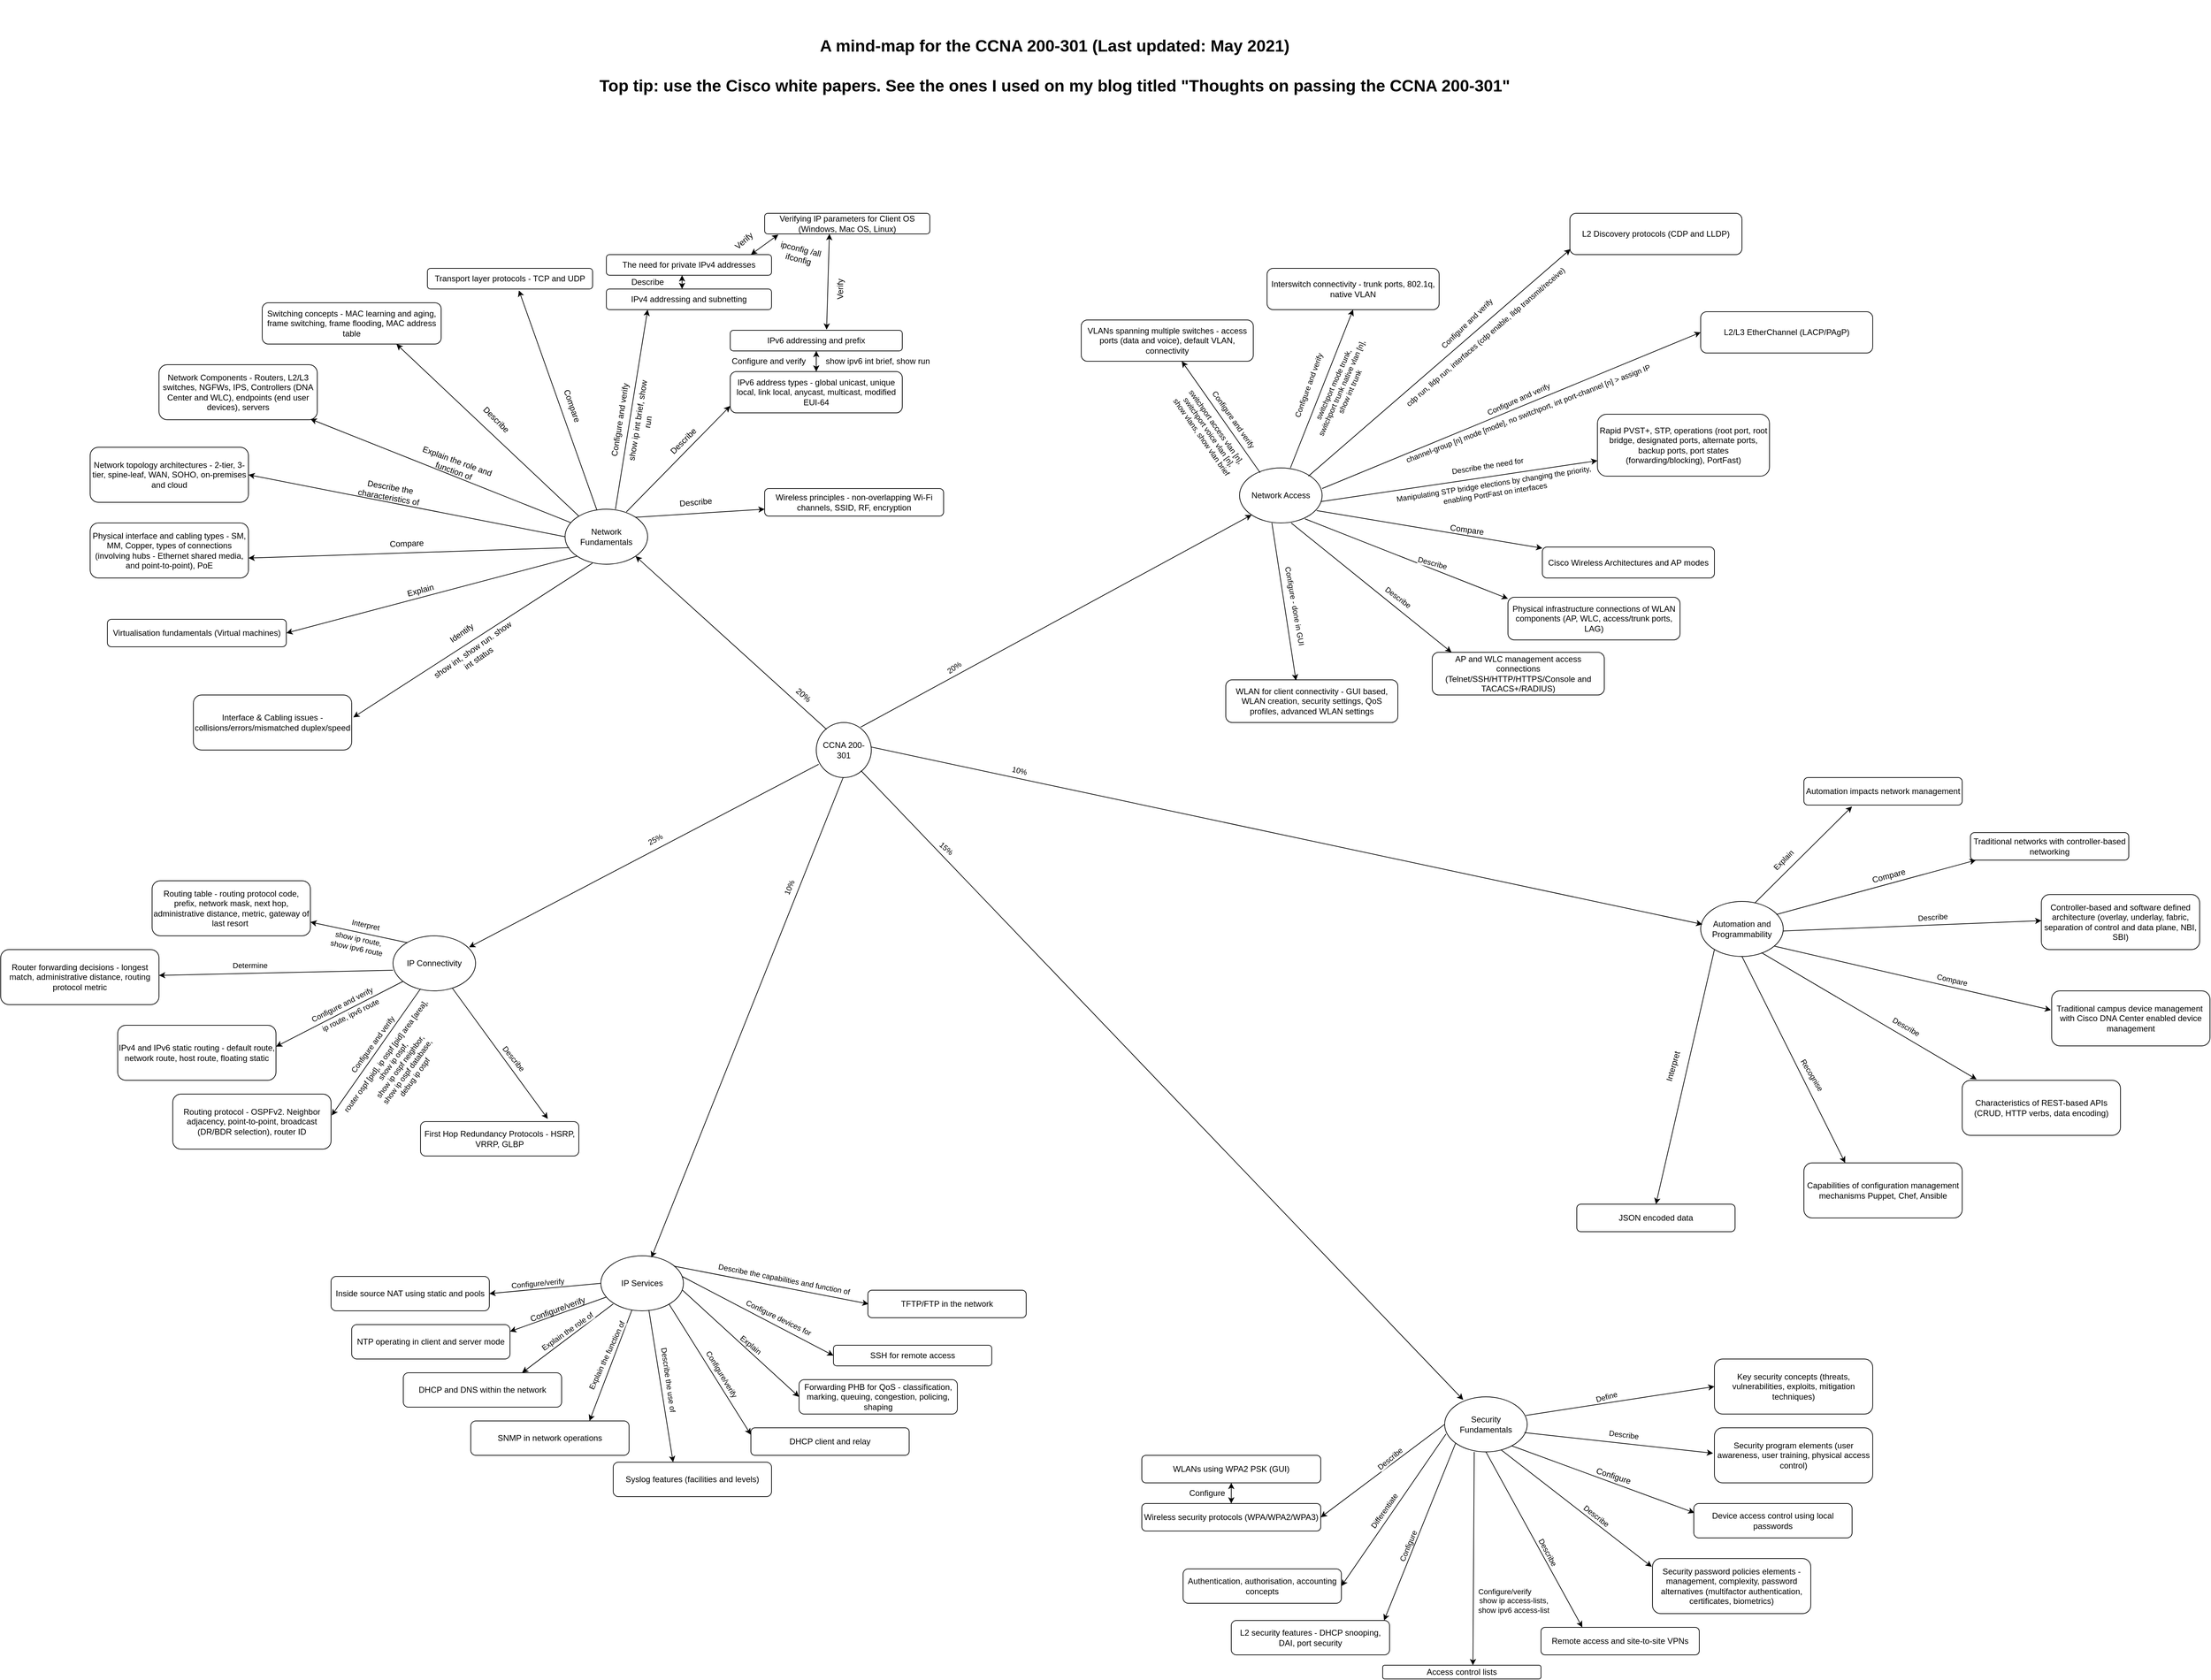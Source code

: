 <mxfile version="14.6.13" type="device"><diagram id="LlBeBJZ7UnmW4dFhAeG0" name="Page-1"><mxGraphModel dx="2522" dy="1573" grid="1" gridSize="10" guides="1" tooltips="1" connect="1" arrows="1" fold="1" page="1" pageScale="1" pageWidth="1100" pageHeight="850" math="0" shadow="0"><root><mxCell id="0"/><mxCell id="1" parent="0"/><mxCell id="BB7jQ2ySIpNZqBkjSPdN-1" value="CCNA 200-301" style="ellipse;whiteSpace=wrap;html=1;aspect=fixed;" vertex="1" parent="1"><mxGeometry x="345" y="320" width="80" height="80" as="geometry"/></mxCell><mxCell id="BB7jQ2ySIpNZqBkjSPdN-2" value="Network Fundamentals" style="ellipse;whiteSpace=wrap;html=1;" vertex="1" parent="1"><mxGeometry x="-20" y="10" width="120" height="80" as="geometry"/></mxCell><mxCell id="BB7jQ2ySIpNZqBkjSPdN-3" value="Network Access" style="ellipse;whiteSpace=wrap;html=1;" vertex="1" parent="1"><mxGeometry x="960" y="-50" width="120" height="80" as="geometry"/></mxCell><mxCell id="BB7jQ2ySIpNZqBkjSPdN-4" value="IP Connectivity" style="ellipse;whiteSpace=wrap;html=1;" vertex="1" parent="1"><mxGeometry x="-270" y="630" width="120" height="80" as="geometry"/></mxCell><mxCell id="BB7jQ2ySIpNZqBkjSPdN-5" value="IP Services" style="ellipse;whiteSpace=wrap;html=1;" vertex="1" parent="1"><mxGeometry x="32" y="1095" width="120" height="80" as="geometry"/></mxCell><mxCell id="BB7jQ2ySIpNZqBkjSPdN-6" value="Security Fundamentals" style="ellipse;whiteSpace=wrap;html=1;" vertex="1" parent="1"><mxGeometry x="1258" y="1300" width="120" height="80" as="geometry"/></mxCell><mxCell id="BB7jQ2ySIpNZqBkjSPdN-7" value="Automation and Programmability" style="ellipse;whiteSpace=wrap;html=1;" vertex="1" parent="1"><mxGeometry x="1630" y="580" width="120" height="80" as="geometry"/></mxCell><mxCell id="BB7jQ2ySIpNZqBkjSPdN-9" value="Network Components - Routers, L2/L3 switches, NGFWs, IPS, Controllers (DNA Center and WLC), endpoints (end user devices), servers" style="rounded=1;whiteSpace=wrap;html=1;" vertex="1" parent="1"><mxGeometry x="-610" y="-200" width="230" height="80" as="geometry"/></mxCell><mxCell id="BB7jQ2ySIpNZqBkjSPdN-10" value="Network topology architectures - 2-tier, 3-tier, spine-leaf, WAN, SOHO, on-premises and cloud" style="rounded=1;whiteSpace=wrap;html=1;" vertex="1" parent="1"><mxGeometry x="-710" y="-80" width="230" height="80" as="geometry"/></mxCell><mxCell id="BB7jQ2ySIpNZqBkjSPdN-11" value="" style="endArrow=classic;html=1;entryX=1;entryY=1;entryDx=0;entryDy=0;" edge="1" parent="1" target="BB7jQ2ySIpNZqBkjSPdN-2"><mxGeometry width="50" height="50" relative="1" as="geometry"><mxPoint x="360" y="330" as="sourcePoint"/><mxPoint x="268" y="216" as="targetPoint"/></mxGeometry></mxCell><mxCell id="BB7jQ2ySIpNZqBkjSPdN-12" value="" style="endArrow=classic;html=1;entryX=0.957;entryY=0.988;entryDx=0;entryDy=0;entryPerimeter=0;" edge="1" parent="1" source="BB7jQ2ySIpNZqBkjSPdN-2" target="BB7jQ2ySIpNZqBkjSPdN-9"><mxGeometry width="50" height="50" relative="1" as="geometry"><mxPoint x="32" y="10" as="sourcePoint"/><mxPoint x="-60" y="-104" as="targetPoint"/></mxGeometry></mxCell><mxCell id="BB7jQ2ySIpNZqBkjSPdN-13" value="" style="endArrow=classic;html=1;entryX=1;entryY=0.5;entryDx=0;entryDy=0;" edge="1" parent="1" target="BB7jQ2ySIpNZqBkjSPdN-10"><mxGeometry width="50" height="50" relative="1" as="geometry"><mxPoint x="-20" y="50" as="sourcePoint"/><mxPoint x="-106.63" y="-50" as="targetPoint"/><Array as="points"/></mxGeometry></mxCell><mxCell id="BB7jQ2ySIpNZqBkjSPdN-14" value="Physical interface and cabling types - SM, MM, Copper, types of connections (involving hubs - Ethernet shared media, and point-to-point), PoE" style="rounded=1;whiteSpace=wrap;html=1;" vertex="1" parent="1"><mxGeometry x="-710" y="30" width="230" height="80" as="geometry"/></mxCell><mxCell id="BB7jQ2ySIpNZqBkjSPdN-15" value="Interface &amp;amp; Cabling issues - collisions/errors/mismatched duplex/speed" style="rounded=1;whiteSpace=wrap;html=1;" vertex="1" parent="1"><mxGeometry x="-560" y="280" width="230" height="80" as="geometry"/></mxCell><mxCell id="BB7jQ2ySIpNZqBkjSPdN-16" value="Transport layer protocols - TCP and UDP" style="rounded=1;whiteSpace=wrap;html=1;" vertex="1" parent="1"><mxGeometry x="-220" y="-340" width="240" height="30" as="geometry"/></mxCell><mxCell id="BB7jQ2ySIpNZqBkjSPdN-17" value="IPv4 addressing and subnetting" style="rounded=1;whiteSpace=wrap;html=1;" vertex="1" parent="1"><mxGeometry x="40" y="-310" width="240" height="30" as="geometry"/></mxCell><mxCell id="BB7jQ2ySIpNZqBkjSPdN-18" value="The need for private IPv4 addresses" style="rounded=1;whiteSpace=wrap;html=1;" vertex="1" parent="1"><mxGeometry x="40" y="-360" width="240" height="30" as="geometry"/></mxCell><mxCell id="BB7jQ2ySIpNZqBkjSPdN-19" value="IPv6 addressing and prefix" style="rounded=1;whiteSpace=wrap;html=1;" vertex="1" parent="1"><mxGeometry x="220" y="-250" width="250" height="30" as="geometry"/></mxCell><mxCell id="BB7jQ2ySIpNZqBkjSPdN-20" value="IPv6 address types - global unicast, unique local, link local, anycast, multicast, modified EUI-64" style="rounded=1;whiteSpace=wrap;html=1;" vertex="1" parent="1"><mxGeometry x="220" y="-190" width="250" height="60" as="geometry"/></mxCell><mxCell id="BB7jQ2ySIpNZqBkjSPdN-23" value="Verifying IP parameters for Client OS (Windows, Mac OS, Linux)" style="rounded=1;whiteSpace=wrap;html=1;" vertex="1" parent="1"><mxGeometry x="270" y="-420" width="240" height="30" as="geometry"/></mxCell><mxCell id="BB7jQ2ySIpNZqBkjSPdN-24" value="Wireless principles - non-overlapping Wi-Fi channels, SSID, RF, encryption" style="rounded=1;whiteSpace=wrap;html=1;" vertex="1" parent="1"><mxGeometry x="270" y="-20" width="260" height="40" as="geometry"/></mxCell><mxCell id="BB7jQ2ySIpNZqBkjSPdN-25" value="Virtualisation fundamentals (Virtual machines)" style="rounded=1;whiteSpace=wrap;html=1;" vertex="1" parent="1"><mxGeometry x="-685" y="170" width="260" height="40" as="geometry"/></mxCell><mxCell id="BB7jQ2ySIpNZqBkjSPdN-26" value="Switching concepts - MAC learning and aging, frame switching, frame flooding, MAC address table" style="rounded=1;whiteSpace=wrap;html=1;" vertex="1" parent="1"><mxGeometry x="-460" y="-290" width="260" height="60" as="geometry"/></mxCell><mxCell id="BB7jQ2ySIpNZqBkjSPdN-28" value="" style="endArrow=classic;html=1;entryX=0.75;entryY=1;entryDx=0;entryDy=0;" edge="1" parent="1" target="BB7jQ2ySIpNZqBkjSPdN-26"><mxGeometry width="50" height="50" relative="1" as="geometry"><mxPoint y="20" as="sourcePoint"/><mxPoint x="50" y="-30" as="targetPoint"/></mxGeometry></mxCell><mxCell id="BB7jQ2ySIpNZqBkjSPdN-30" value="" style="endArrow=classic;html=1;entryX=0.554;entryY=1.067;entryDx=0;entryDy=0;entryPerimeter=0;" edge="1" parent="1" source="BB7jQ2ySIpNZqBkjSPdN-2" target="BB7jQ2ySIpNZqBkjSPdN-16"><mxGeometry width="50" height="50" relative="1" as="geometry"><mxPoint x="40" y="10" as="sourcePoint"/><mxPoint x="-225" y="-240" as="targetPoint"/></mxGeometry></mxCell><mxCell id="BB7jQ2ySIpNZqBkjSPdN-31" value="" style="endArrow=classic;html=1;entryX=0.25;entryY=1;entryDx=0;entryDy=0;" edge="1" parent="1" target="BB7jQ2ySIpNZqBkjSPdN-17"><mxGeometry width="50" height="50" relative="1" as="geometry"><mxPoint x="53.194" y="10.0" as="sourcePoint"/><mxPoint x="-60.0" y="-309.07" as="targetPoint"/></mxGeometry></mxCell><mxCell id="BB7jQ2ySIpNZqBkjSPdN-32" value="" style="endArrow=classic;html=1;exitX=1;exitY=0;exitDx=0;exitDy=0;entryX=0;entryY=0.75;entryDx=0;entryDy=0;" edge="1" parent="1" source="BB7jQ2ySIpNZqBkjSPdN-2" target="BB7jQ2ySIpNZqBkjSPdN-24"><mxGeometry width="50" height="50" relative="1" as="geometry"><mxPoint x="90" y="20" as="sourcePoint"/><mxPoint x="220" y="-40" as="targetPoint"/></mxGeometry></mxCell><mxCell id="BB7jQ2ySIpNZqBkjSPdN-33" value="" style="endArrow=classic;html=1;exitX=0.742;exitY=0.05;exitDx=0;exitDy=0;exitPerimeter=0;" edge="1" parent="1" source="BB7jQ2ySIpNZqBkjSPdN-2"><mxGeometry width="50" height="50" relative="1" as="geometry"><mxPoint x="60" y="12" as="sourcePoint"/><mxPoint x="220" y="-140" as="targetPoint"/></mxGeometry></mxCell><mxCell id="BB7jQ2ySIpNZqBkjSPdN-34" value="" style="endArrow=classic;startArrow=classic;html=1;exitX=0.5;exitY=0;exitDx=0;exitDy=0;entryX=0.5;entryY=1;entryDx=0;entryDy=0;" edge="1" parent="1" source="BB7jQ2ySIpNZqBkjSPdN-20" target="BB7jQ2ySIpNZqBkjSPdN-19"><mxGeometry width="50" height="50" relative="1" as="geometry"><mxPoint x="290" y="-160" as="sourcePoint"/><mxPoint x="340" y="-210" as="targetPoint"/></mxGeometry></mxCell><mxCell id="BB7jQ2ySIpNZqBkjSPdN-35" value="" style="endArrow=classic;startArrow=classic;html=1;entryX=0.5;entryY=1;entryDx=0;entryDy=0;" edge="1" parent="1"><mxGeometry width="50" height="50" relative="1" as="geometry"><mxPoint x="150" y="-310" as="sourcePoint"/><mxPoint x="150" y="-330" as="targetPoint"/></mxGeometry></mxCell><mxCell id="BB7jQ2ySIpNZqBkjSPdN-36" value="" style="endArrow=classic;startArrow=classic;html=1;entryX=0.083;entryY=1.033;entryDx=0;entryDy=0;entryPerimeter=0;" edge="1" parent="1" target="BB7jQ2ySIpNZqBkjSPdN-23"><mxGeometry width="50" height="50" relative="1" as="geometry"><mxPoint x="250" y="-360" as="sourcePoint"/><mxPoint x="300" y="-410" as="targetPoint"/></mxGeometry></mxCell><mxCell id="BB7jQ2ySIpNZqBkjSPdN-37" value="" style="endArrow=classic;startArrow=classic;html=1;entryX=0.392;entryY=1;entryDx=0;entryDy=0;entryPerimeter=0;" edge="1" parent="1" target="BB7jQ2ySIpNZqBkjSPdN-23"><mxGeometry width="50" height="50" relative="1" as="geometry"><mxPoint x="360" y="-250.99" as="sourcePoint"/><mxPoint x="399.92" y="-280" as="targetPoint"/></mxGeometry></mxCell><mxCell id="BB7jQ2ySIpNZqBkjSPdN-38" value="" style="endArrow=classic;html=1;exitX=0.051;exitY=0.698;exitDx=0;exitDy=0;exitPerimeter=0;" edge="1" parent="1" source="BB7jQ2ySIpNZqBkjSPdN-2"><mxGeometry width="50" height="50" relative="1" as="geometry"><mxPoint x="-20" y="67" as="sourcePoint"/><mxPoint x="-480" y="81" as="targetPoint"/><Array as="points"/></mxGeometry></mxCell><mxCell id="BB7jQ2ySIpNZqBkjSPdN-39" value="" style="endArrow=classic;html=1;entryX=1;entryY=0.5;entryDx=0;entryDy=0;exitX=0;exitY=1;exitDx=0;exitDy=0;" edge="1" parent="1" source="BB7jQ2ySIpNZqBkjSPdN-2" target="BB7jQ2ySIpNZqBkjSPdN-25"><mxGeometry width="50" height="50" relative="1" as="geometry"><mxPoint x="10.0" y="90" as="sourcePoint"/><mxPoint x="-450" as="targetPoint"/><Array as="points"/></mxGeometry></mxCell><mxCell id="BB7jQ2ySIpNZqBkjSPdN-40" value="" style="endArrow=classic;html=1;entryX=1.01;entryY=0.407;entryDx=0;entryDy=0;exitX=0.333;exitY=0.979;exitDx=0;exitDy=0;entryPerimeter=0;exitPerimeter=0;" edge="1" parent="1" source="BB7jQ2ySIpNZqBkjSPdN-2" target="BB7jQ2ySIpNZqBkjSPdN-15"><mxGeometry width="50" height="50" relative="1" as="geometry"><mxPoint x="7.574" y="88.284" as="sourcePoint"/><mxPoint x="-415" y="200" as="targetPoint"/><Array as="points"/></mxGeometry></mxCell><mxCell id="BB7jQ2ySIpNZqBkjSPdN-41" value="Explain the role and function of" style="text;html=1;strokeColor=none;fillColor=none;align=center;verticalAlign=middle;whiteSpace=wrap;rounded=0;rotation=20;" vertex="1" parent="1"><mxGeometry x="-249" y="-63" width="140" height="20" as="geometry"/></mxCell><mxCell id="BB7jQ2ySIpNZqBkjSPdN-42" value="Describe the characteristics of " style="text;html=1;strokeColor=none;fillColor=none;align=center;verticalAlign=middle;whiteSpace=wrap;rounded=0;rotation=10;" vertex="1" parent="1"><mxGeometry x="-345" y="-25" width="140" height="20" as="geometry"/></mxCell><mxCell id="BB7jQ2ySIpNZqBkjSPdN-43" value="Identify" style="text;html=1;strokeColor=none;fillColor=none;align=center;verticalAlign=middle;whiteSpace=wrap;rounded=0;rotation=-35;" vertex="1" parent="1"><mxGeometry x="-240" y="180" width="140" height="20" as="geometry"/></mxCell><mxCell id="BB7jQ2ySIpNZqBkjSPdN-45" value="Compare" style="text;html=1;strokeColor=none;fillColor=none;align=center;verticalAlign=middle;whiteSpace=wrap;rounded=0;rotation=-2;" vertex="1" parent="1"><mxGeometry x="-320" y="50" width="140" height="20" as="geometry"/></mxCell><mxCell id="BB7jQ2ySIpNZqBkjSPdN-47" value="show int, show run. show int status" style="text;html=1;strokeColor=none;fillColor=none;align=center;verticalAlign=middle;whiteSpace=wrap;rounded=0;rotation=-35;" vertex="1" parent="1"><mxGeometry x="-220" y="210" width="140" height="20" as="geometry"/></mxCell><mxCell id="BB7jQ2ySIpNZqBkjSPdN-48" value="Compare" style="text;html=1;strokeColor=none;fillColor=none;align=center;verticalAlign=middle;whiteSpace=wrap;rounded=0;rotation=71;" vertex="1" parent="1"><mxGeometry x="-80" y="-150" width="140" height="20" as="geometry"/></mxCell><mxCell id="BB7jQ2ySIpNZqBkjSPdN-49" value="Configure and verify" style="text;html=1;strokeColor=none;fillColor=none;align=center;verticalAlign=middle;whiteSpace=wrap;rounded=0;rotation=-81;" vertex="1" parent="1"><mxGeometry x="-10" y="-130" width="140" height="20" as="geometry"/></mxCell><mxCell id="BB7jQ2ySIpNZqBkjSPdN-50" value="show ip int brief, show run" style="text;html=1;strokeColor=none;fillColor=none;align=center;verticalAlign=middle;whiteSpace=wrap;rounded=0;rotation=-81;" vertex="1" parent="1"><mxGeometry x="23" y="-128" width="140" height="20" as="geometry"/></mxCell><mxCell id="BB7jQ2ySIpNZqBkjSPdN-52" value="Describe" style="text;html=1;strokeColor=none;fillColor=none;align=center;verticalAlign=middle;whiteSpace=wrap;rounded=0;" vertex="1" parent="1"><mxGeometry x="80" y="-330" width="40" height="20" as="geometry"/></mxCell><mxCell id="BB7jQ2ySIpNZqBkjSPdN-55" value="Configure and verify" style="text;html=1;strokeColor=none;fillColor=none;align=center;verticalAlign=middle;whiteSpace=wrap;rounded=0;rotation=0;" vertex="1" parent="1"><mxGeometry x="206" y="-215" width="140" height="20" as="geometry"/></mxCell><mxCell id="BB7jQ2ySIpNZqBkjSPdN-56" value="show ipv6 int brief, show run" style="text;html=1;strokeColor=none;fillColor=none;align=center;verticalAlign=middle;whiteSpace=wrap;rounded=0;rotation=0;" vertex="1" parent="1"><mxGeometry x="332" y="-215" width="205" height="20" as="geometry"/></mxCell><mxCell id="BB7jQ2ySIpNZqBkjSPdN-57" value="Verify" style="text;html=1;strokeColor=none;fillColor=none;align=center;verticalAlign=middle;whiteSpace=wrap;rounded=0;rotation=-90;" vertex="1" parent="1"><mxGeometry x="310" y="-320" width="140" height="20" as="geometry"/></mxCell><mxCell id="BB7jQ2ySIpNZqBkjSPdN-58" value="&lt;div&gt;ipconfig /all&lt;/div&gt;&lt;div&gt;ifconfig &lt;/div&gt;" style="text;html=1;strokeColor=none;fillColor=none;align=center;verticalAlign=middle;whiteSpace=wrap;rounded=0;rotation=14;" vertex="1" parent="1"><mxGeometry x="251" y="-371" width="140" height="20" as="geometry"/></mxCell><mxCell id="BB7jQ2ySIpNZqBkjSPdN-59" value="Verify" style="text;html=1;strokeColor=none;fillColor=none;align=center;verticalAlign=middle;whiteSpace=wrap;rounded=0;rotation=-41;" vertex="1" parent="1"><mxGeometry x="170" y="-390" width="140" height="20" as="geometry"/></mxCell><mxCell id="BB7jQ2ySIpNZqBkjSPdN-60" value="Describe" style="text;html=1;strokeColor=none;fillColor=none;align=center;verticalAlign=middle;whiteSpace=wrap;rounded=0;rotation=-45;" vertex="1" parent="1"><mxGeometry x="132" y="-99" width="40" height="20" as="geometry"/></mxCell><mxCell id="BB7jQ2ySIpNZqBkjSPdN-61" value="Describe" style="text;html=1;strokeColor=none;fillColor=none;align=center;verticalAlign=middle;whiteSpace=wrap;rounded=0;rotation=45;" vertex="1" parent="1"><mxGeometry x="-190" y="-130" width="140" height="20" as="geometry"/></mxCell><mxCell id="BB7jQ2ySIpNZqBkjSPdN-64" value="Explain" style="text;html=1;strokeColor=none;fillColor=none;align=center;verticalAlign=middle;whiteSpace=wrap;rounded=0;rotation=-15;" vertex="1" parent="1"><mxGeometry x="-300" y="118" width="140" height="20" as="geometry"/></mxCell><mxCell id="BB7jQ2ySIpNZqBkjSPdN-65" value="Describe" style="text;html=1;strokeColor=none;fillColor=none;align=center;verticalAlign=middle;whiteSpace=wrap;rounded=0;rotation=-5;" vertex="1" parent="1"><mxGeometry x="150" y="-10" width="40" height="20" as="geometry"/></mxCell><mxCell id="BB7jQ2ySIpNZqBkjSPdN-66" value="" style="endArrow=classic;html=1;entryX=0;entryY=1;entryDx=0;entryDy=0;" edge="1" parent="1" target="BB7jQ2ySIpNZqBkjSPdN-3"><mxGeometry width="50" height="50" relative="1" as="geometry"><mxPoint x="409.57" y="326.72" as="sourcePoint"/><mxPoint x="131.996" y="75.004" as="targetPoint"/></mxGeometry></mxCell><mxCell id="BB7jQ2ySIpNZqBkjSPdN-224" value="20%" style="edgeLabel;html=1;align=center;verticalAlign=middle;resizable=0;points=[];rotation=-34;" vertex="1" connectable="0" parent="BB7jQ2ySIpNZqBkjSPdN-66"><mxGeometry x="-0.581" y="-1" relative="1" as="geometry"><mxPoint x="16" y="-23" as="offset"/></mxGeometry></mxCell><mxCell id="BB7jQ2ySIpNZqBkjSPdN-67" value="" style="endArrow=classic;html=1;entryX=0.921;entryY=0.208;entryDx=0;entryDy=0;entryPerimeter=0;" edge="1" parent="1" target="BB7jQ2ySIpNZqBkjSPdN-4"><mxGeometry width="50" height="50" relative="1" as="geometry"><mxPoint x="348.57" y="380.72" as="sourcePoint"/><mxPoint x="70.996" y="129.004" as="targetPoint"/></mxGeometry></mxCell><mxCell id="BB7jQ2ySIpNZqBkjSPdN-225" value="25%" style="edgeLabel;html=1;align=center;verticalAlign=middle;resizable=0;points=[];rotation=-28;" vertex="1" connectable="0" parent="BB7jQ2ySIpNZqBkjSPdN-67"><mxGeometry x="-0.107" y="1" relative="1" as="geometry"><mxPoint x="-12" y="-10" as="offset"/></mxGeometry></mxCell><mxCell id="BB7jQ2ySIpNZqBkjSPdN-68" value="" style="endArrow=classic;html=1;entryX=0.612;entryY=0.032;entryDx=0;entryDy=0;entryPerimeter=0;" edge="1" parent="1" target="BB7jQ2ySIpNZqBkjSPdN-5"><mxGeometry width="50" height="50" relative="1" as="geometry"><mxPoint x="384.03" y="400.0" as="sourcePoint"/><mxPoint x="280" y="720" as="targetPoint"/></mxGeometry></mxCell><mxCell id="BB7jQ2ySIpNZqBkjSPdN-226" value="10%" style="edgeLabel;html=1;align=center;verticalAlign=middle;resizable=0;points=[];rotation=-68;" vertex="1" connectable="0" parent="BB7jQ2ySIpNZqBkjSPdN-68"><mxGeometry x="0.279" y="3" relative="1" as="geometry"><mxPoint x="97" y="-287" as="offset"/></mxGeometry></mxCell><mxCell id="BB7jQ2ySIpNZqBkjSPdN-69" value="" style="endArrow=classic;html=1;entryX=0.225;entryY=0.054;entryDx=0;entryDy=0;entryPerimeter=0;" edge="1" parent="1" target="BB7jQ2ySIpNZqBkjSPdN-6"><mxGeometry width="50" height="50" relative="1" as="geometry"><mxPoint x="410" y="390" as="sourcePoint"/><mxPoint x="670" y="770" as="targetPoint"/></mxGeometry></mxCell><mxCell id="BB7jQ2ySIpNZqBkjSPdN-227" value="15%" style="edgeLabel;html=1;align=center;verticalAlign=middle;resizable=0;points=[];rotation=41;" vertex="1" connectable="0" parent="BB7jQ2ySIpNZqBkjSPdN-69"><mxGeometry x="-0.698" y="4" relative="1" as="geometry"><mxPoint x="-11" y="-23" as="offset"/></mxGeometry></mxCell><mxCell id="BB7jQ2ySIpNZqBkjSPdN-70" value="" style="endArrow=classic;html=1;entryX=0.021;entryY=0.417;entryDx=0;entryDy=0;entryPerimeter=0;" edge="1" parent="1" target="BB7jQ2ySIpNZqBkjSPdN-7"><mxGeometry width="50" height="50" relative="1" as="geometry"><mxPoint x="425.0" y="355.68" as="sourcePoint"/><mxPoint x="1629" y="613" as="targetPoint"/></mxGeometry></mxCell><mxCell id="BB7jQ2ySIpNZqBkjSPdN-228" value="10%" style="edgeLabel;html=1;align=center;verticalAlign=middle;resizable=0;points=[];rotation=13;" vertex="1" connectable="0" parent="BB7jQ2ySIpNZqBkjSPdN-70"><mxGeometry x="-0.649" relative="1" as="geometry"><mxPoint x="3" y="-11" as="offset"/></mxGeometry></mxCell><mxCell id="BB7jQ2ySIpNZqBkjSPdN-71" value="VLANs spanning multiple switches - access ports (data and voice), default VLAN, connectivity " style="rounded=1;whiteSpace=wrap;html=1;" vertex="1" parent="1"><mxGeometry x="730" y="-265" width="250" height="60" as="geometry"/></mxCell><mxCell id="BB7jQ2ySIpNZqBkjSPdN-72" value="Interswitch connectivity - trunk ports, 802.1q, native VLAN" style="rounded=1;whiteSpace=wrap;html=1;" vertex="1" parent="1"><mxGeometry x="1000" y="-340" width="250" height="60" as="geometry"/></mxCell><mxCell id="BB7jQ2ySIpNZqBkjSPdN-75" value="L2 Discovery protocols (CDP and LLDP)" style="rounded=1;whiteSpace=wrap;html=1;" vertex="1" parent="1"><mxGeometry x="1440" y="-420" width="250" height="60" as="geometry"/></mxCell><mxCell id="BB7jQ2ySIpNZqBkjSPdN-76" value="L2/L3 EtherChannel (LACP/PAgP)" style="rounded=1;whiteSpace=wrap;html=1;" vertex="1" parent="1"><mxGeometry x="1630" y="-277" width="250" height="60" as="geometry"/></mxCell><mxCell id="BB7jQ2ySIpNZqBkjSPdN-77" value="&lt;div&gt;Rapid PVST+, STP, operations (root port, root bridge, designated ports, alternate ports, backup ports, port states (forwarding/blocking), PortFast)&lt;/div&gt;" style="rounded=1;whiteSpace=wrap;html=1;" vertex="1" parent="1"><mxGeometry x="1480" y="-128" width="250" height="90" as="geometry"/></mxCell><mxCell id="BB7jQ2ySIpNZqBkjSPdN-78" value="Cisco Wireless Architectures and AP modes" style="rounded=1;whiteSpace=wrap;html=1;" vertex="1" parent="1"><mxGeometry x="1400" y="65" width="250" height="45" as="geometry"/></mxCell><mxCell id="BB7jQ2ySIpNZqBkjSPdN-79" value="Physical infrastructure connections of WLAN components (AP, WLC, access/trunk ports, LAG)" style="rounded=1;whiteSpace=wrap;html=1;" vertex="1" parent="1"><mxGeometry x="1350" y="138" width="250" height="62" as="geometry"/></mxCell><mxCell id="BB7jQ2ySIpNZqBkjSPdN-80" value="AP and WLC management access connections (Telnet/SSH/HTTP/HTTPS/Console and TACACS+/RADIUS)" style="rounded=1;whiteSpace=wrap;html=1;" vertex="1" parent="1"><mxGeometry x="1240" y="218" width="250" height="62" as="geometry"/></mxCell><mxCell id="BB7jQ2ySIpNZqBkjSPdN-81" value="WLAN for client connectivity - GUI based, WLAN creation, security settings, QoS profiles, advanced WLAN settings" style="rounded=1;whiteSpace=wrap;html=1;" vertex="1" parent="1"><mxGeometry x="940" y="258" width="250" height="62" as="geometry"/></mxCell><mxCell id="BB7jQ2ySIpNZqBkjSPdN-87" value="" style="endArrow=classic;html=1;" edge="1" parent="1" target="BB7jQ2ySIpNZqBkjSPdN-71"><mxGeometry width="50" height="50" relative="1" as="geometry"><mxPoint x="990" y="-43" as="sourcePoint"/><mxPoint x="1040" y="-93" as="targetPoint"/></mxGeometry></mxCell><mxCell id="BB7jQ2ySIpNZqBkjSPdN-98" value="Configure and verify" style="edgeLabel;html=1;align=center;verticalAlign=middle;resizable=0;points=[];rotation=55;" vertex="1" connectable="0" parent="BB7jQ2ySIpNZqBkjSPdN-87"><mxGeometry x="-0.28" y="-1" relative="1" as="geometry"><mxPoint x="1" y="-19" as="offset"/></mxGeometry></mxCell><mxCell id="BB7jQ2ySIpNZqBkjSPdN-99" value="&lt;div&gt;switchport access vlan [n], &lt;br&gt;&lt;/div&gt;&lt;div&gt;switchport voice vlan [n], &lt;br&gt;&lt;/div&gt;&lt;div&gt;show vlans, show vlan brief&lt;/div&gt;" style="edgeLabel;html=1;align=center;verticalAlign=middle;resizable=0;points=[];rotation=55;" vertex="1" connectable="0" parent="BB7jQ2ySIpNZqBkjSPdN-87"><mxGeometry x="-0.355" y="4" relative="1" as="geometry"><mxPoint x="-35" y="-10" as="offset"/></mxGeometry></mxCell><mxCell id="BB7jQ2ySIpNZqBkjSPdN-88" value="" style="endArrow=classic;html=1;entryX=0.5;entryY=1;entryDx=0;entryDy=0;" edge="1" parent="1" target="BB7jQ2ySIpNZqBkjSPdN-72"><mxGeometry width="50" height="50" relative="1" as="geometry"><mxPoint x="1033.91" y="-50" as="sourcePoint"/><mxPoint x="920.004" y="-212" as="targetPoint"/></mxGeometry></mxCell><mxCell id="BB7jQ2ySIpNZqBkjSPdN-89" value="" style="endArrow=classic;html=1;entryX=0.004;entryY=0.867;entryDx=0;entryDy=0;entryPerimeter=0;" edge="1" parent="1" target="BB7jQ2ySIpNZqBkjSPdN-75"><mxGeometry width="50" height="50" relative="1" as="geometry"><mxPoint x="1060.0" y="-38" as="sourcePoint"/><mxPoint x="1151.09" y="-268" as="targetPoint"/></mxGeometry></mxCell><mxCell id="BB7jQ2ySIpNZqBkjSPdN-90" value="" style="endArrow=classic;html=1;entryX=0;entryY=0.5;entryDx=0;entryDy=0;" edge="1" parent="1" target="BB7jQ2ySIpNZqBkjSPdN-76"><mxGeometry width="50" height="50" relative="1" as="geometry"><mxPoint x="1080" y="-20" as="sourcePoint"/><mxPoint x="1321" y="-230.0" as="targetPoint"/></mxGeometry></mxCell><mxCell id="BB7jQ2ySIpNZqBkjSPdN-104" value="Configure and verify " style="edgeLabel;html=1;align=center;verticalAlign=middle;resizable=0;points=[];rotation=-24;" vertex="1" connectable="0" parent="BB7jQ2ySIpNZqBkjSPdN-90"><mxGeometry x="0.038" y="-4" relative="1" as="geometry"><mxPoint x="-2" y="-16" as="offset"/></mxGeometry></mxCell><mxCell id="BB7jQ2ySIpNZqBkjSPdN-91" value="" style="endArrow=classic;html=1;entryX=0;entryY=0.75;entryDx=0;entryDy=0;exitX=0.983;exitY=0.613;exitDx=0;exitDy=0;exitPerimeter=0;" edge="1" parent="1" source="BB7jQ2ySIpNZqBkjSPdN-3" target="BB7jQ2ySIpNZqBkjSPdN-77"><mxGeometry width="50" height="50" relative="1" as="geometry"><mxPoint x="1080" y="2" as="sourcePoint"/><mxPoint x="1360" y="-168" as="targetPoint"/></mxGeometry></mxCell><mxCell id="BB7jQ2ySIpNZqBkjSPdN-106" value="Describe the need for" style="edgeLabel;html=1;align=center;verticalAlign=middle;resizable=0;points=[];rotation=-9;" vertex="1" connectable="0" parent="BB7jQ2ySIpNZqBkjSPdN-91"><mxGeometry x="0.217" y="-2" relative="1" as="geometry"><mxPoint x="-3" y="-18" as="offset"/></mxGeometry></mxCell><mxCell id="BB7jQ2ySIpNZqBkjSPdN-92" value="" style="endArrow=classic;html=1;exitX=0.933;exitY=0.775;exitDx=0;exitDy=0;exitPerimeter=0;" edge="1" parent="1" source="BB7jQ2ySIpNZqBkjSPdN-3" target="BB7jQ2ySIpNZqBkjSPdN-78"><mxGeometry width="50" height="50" relative="1" as="geometry"><mxPoint x="1060" y="16.54" as="sourcePoint"/><mxPoint x="1462.04" y="-43" as="targetPoint"/></mxGeometry></mxCell><mxCell id="BB7jQ2ySIpNZqBkjSPdN-95" value="" style="endArrow=classic;html=1;exitX=0.792;exitY=0.925;exitDx=0;exitDy=0;exitPerimeter=0;" edge="1" parent="1" source="BB7jQ2ySIpNZqBkjSPdN-3"><mxGeometry width="50" height="50" relative="1" as="geometry"><mxPoint x="1050" y="20" as="sourcePoint"/><mxPoint x="1350" y="140" as="targetPoint"/></mxGeometry></mxCell><mxCell id="BB7jQ2ySIpNZqBkjSPdN-109" value="Describe" style="edgeLabel;html=1;align=center;verticalAlign=middle;resizable=0;points=[];rotation=15;" vertex="1" connectable="0" parent="BB7jQ2ySIpNZqBkjSPdN-95"><mxGeometry x="0.231" y="4" relative="1" as="geometry"><mxPoint x="2" y="-4" as="offset"/></mxGeometry></mxCell><mxCell id="BB7jQ2ySIpNZqBkjSPdN-96" value="" style="endArrow=classic;html=1;entryX=0.112;entryY=0;entryDx=0;entryDy=0;entryPerimeter=0;" edge="1" parent="1" target="BB7jQ2ySIpNZqBkjSPdN-80"><mxGeometry width="50" height="50" relative="1" as="geometry"><mxPoint x="1035" y="30" as="sourcePoint"/><mxPoint x="1314.96" y="146" as="targetPoint"/></mxGeometry></mxCell><mxCell id="BB7jQ2ySIpNZqBkjSPdN-110" value="Describe" style="edgeLabel;html=1;align=center;verticalAlign=middle;resizable=0;points=[];rotation=37;" vertex="1" connectable="0" parent="BB7jQ2ySIpNZqBkjSPdN-96"><mxGeometry x="0.176" y="-3" relative="1" as="geometry"><mxPoint x="20" y="-5" as="offset"/></mxGeometry></mxCell><mxCell id="BB7jQ2ySIpNZqBkjSPdN-97" value="" style="endArrow=classic;html=1;exitX=0.625;exitY=1.025;exitDx=0;exitDy=0;exitPerimeter=0;entryX=0.408;entryY=0.016;entryDx=0;entryDy=0;entryPerimeter=0;" edge="1" parent="1" target="BB7jQ2ySIpNZqBkjSPdN-81"><mxGeometry width="50" height="50" relative="1" as="geometry"><mxPoint x="1007" y="30" as="sourcePoint"/><mxPoint x="1040" y="250" as="targetPoint"/></mxGeometry></mxCell><mxCell id="BB7jQ2ySIpNZqBkjSPdN-100" value="Configure and verify" style="edgeLabel;html=1;align=center;verticalAlign=middle;resizable=0;points=[];rotation=-70;" vertex="1" connectable="0" parent="1"><mxGeometry x="1060.0" y="-169.995" as="geometry"/></mxCell><mxCell id="BB7jQ2ySIpNZqBkjSPdN-101" value="&lt;div&gt;switchport mode trunk,&lt;/div&gt;&lt;div&gt; switchport trunk native vlan [n], &lt;br&gt;&lt;/div&gt;&lt;div&gt;show int trunk&lt;/div&gt;" style="edgeLabel;html=1;align=center;verticalAlign=middle;resizable=0;points=[];rotation=-66;" vertex="1" connectable="0" parent="1"><mxGeometry x="1088.0" y="-216.995" as="geometry"><mxPoint x="-38.456" y="39.014" as="offset"/></mxGeometry></mxCell><mxCell id="BB7jQ2ySIpNZqBkjSPdN-102" value="Configure and verify" style="edgeLabel;html=1;align=center;verticalAlign=middle;resizable=0;points=[];rotation=-44;" vertex="1" connectable="0" parent="1"><mxGeometry x="1290.0" y="-259.995" as="geometry"/></mxCell><mxCell id="BB7jQ2ySIpNZqBkjSPdN-103" value="cdp run, lldp run, interfaces (cdp enable, lldp transmit/receive)" style="edgeLabel;html=1;align=center;verticalAlign=middle;resizable=0;points=[];rotation=-41;" vertex="1" connectable="0" parent="1"><mxGeometry x="1320.0" y="-294.995" as="geometry"><mxPoint x="-38.456" y="39.014" as="offset"/></mxGeometry></mxCell><mxCell id="BB7jQ2ySIpNZqBkjSPdN-105" value="channel-group [n] mode [mode], no switchport, int port-channel [n] &amp;gt; assign IP" style="edgeLabel;html=1;align=center;verticalAlign=middle;resizable=0;points=[];rotation=-21;" vertex="1" connectable="0" parent="1"><mxGeometry x="1379.005" y="-128.999" as="geometry"/></mxCell><mxCell id="BB7jQ2ySIpNZqBkjSPdN-107" value="&lt;div&gt;Manipulating STP bridge elections by changing the priority, &lt;br&gt;&lt;/div&gt;&lt;div&gt;enabling PortFast on interfaces&lt;/div&gt;" style="edgeLabel;html=1;align=center;verticalAlign=middle;resizable=0;points=[];rotation=-9;" vertex="1" connectable="0" parent="1"><mxGeometry x="1329.998" y="-19.996" as="geometry"/></mxCell><mxCell id="BB7jQ2ySIpNZqBkjSPdN-108" value="Compare" style="text;html=1;align=center;verticalAlign=middle;resizable=0;points=[];autosize=1;strokeColor=none;rotation=8;" vertex="1" parent="1"><mxGeometry x="1255" y="30" width="70" height="20" as="geometry"/></mxCell><mxCell id="BB7jQ2ySIpNZqBkjSPdN-111" value="Configure - done in GUI" style="edgeLabel;html=1;align=center;verticalAlign=middle;resizable=0;points=[];rotation=80;" vertex="1" connectable="0" parent="1"><mxGeometry x="1039.999" y="150.004" as="geometry"/></mxCell><mxCell id="BB7jQ2ySIpNZqBkjSPdN-113" value="Routing table - routing protocol code, prefix, network mask, next hop, administrative distance, metric, gateway of last resort&amp;nbsp; " style="rounded=1;whiteSpace=wrap;html=1;" vertex="1" parent="1"><mxGeometry x="-620" y="550" width="230" height="80" as="geometry"/></mxCell><mxCell id="BB7jQ2ySIpNZqBkjSPdN-114" value="Router forwarding decisions - longest match, administrative distance, routing protocol metric" style="rounded=1;whiteSpace=wrap;html=1;" vertex="1" parent="1"><mxGeometry x="-840" y="650" width="230" height="80" as="geometry"/></mxCell><mxCell id="BB7jQ2ySIpNZqBkjSPdN-115" value="IPv4 and IPv6 static routing - default route, network route, host route, floating static " style="rounded=1;whiteSpace=wrap;html=1;" vertex="1" parent="1"><mxGeometry x="-670" y="760" width="230" height="80" as="geometry"/></mxCell><mxCell id="BB7jQ2ySIpNZqBkjSPdN-116" value="Routing protocol - OSPFv2. Neighbor adjacency, point-to-point, broadcast (DR/BDR selection), router ID " style="rounded=1;whiteSpace=wrap;html=1;" vertex="1" parent="1"><mxGeometry x="-590" y="860" width="230" height="80" as="geometry"/></mxCell><mxCell id="BB7jQ2ySIpNZqBkjSPdN-117" value="First Hop Redundancy Protocols - HSRP, VRRP, GLBP" style="rounded=1;whiteSpace=wrap;html=1;" vertex="1" parent="1"><mxGeometry x="-230" y="900" width="230" height="50" as="geometry"/></mxCell><mxCell id="BB7jQ2ySIpNZqBkjSPdN-118" value="" style="endArrow=classic;html=1;" edge="1" parent="1"><mxGeometry width="50" height="50" relative="1" as="geometry"><mxPoint x="-249" y="640" as="sourcePoint"/><mxPoint x="-390" y="610" as="targetPoint"/></mxGeometry></mxCell><mxCell id="BB7jQ2ySIpNZqBkjSPdN-123" value="Interpret" style="edgeLabel;html=1;align=center;verticalAlign=middle;resizable=0;points=[];rotation=12;" vertex="1" connectable="0" parent="BB7jQ2ySIpNZqBkjSPdN-118"><mxGeometry x="-0.333" relative="1" as="geometry"><mxPoint x="-14" y="-16" as="offset"/></mxGeometry></mxCell><mxCell id="BB7jQ2ySIpNZqBkjSPdN-119" value="" style="endArrow=classic;html=1;" edge="1" parent="1" target="BB7jQ2ySIpNZqBkjSPdN-114"><mxGeometry width="50" height="50" relative="1" as="geometry"><mxPoint x="-270" y="680" as="sourcePoint"/><mxPoint x="-220" y="630" as="targetPoint"/></mxGeometry></mxCell><mxCell id="BB7jQ2ySIpNZqBkjSPdN-125" value="Determine" style="edgeLabel;html=1;align=center;verticalAlign=middle;resizable=0;points=[];" vertex="1" connectable="0" parent="BB7jQ2ySIpNZqBkjSPdN-119"><mxGeometry x="0.255" y="-2" relative="1" as="geometry"><mxPoint x="5" y="-10" as="offset"/></mxGeometry></mxCell><mxCell id="BB7jQ2ySIpNZqBkjSPdN-120" value="" style="endArrow=classic;html=1;" edge="1" parent="1"><mxGeometry width="50" height="50" relative="1" as="geometry"><mxPoint x="-255" y="696" as="sourcePoint"/><mxPoint x="-440" y="791" as="targetPoint"/></mxGeometry></mxCell><mxCell id="BB7jQ2ySIpNZqBkjSPdN-127" value="Configure and verify" style="edgeLabel;html=1;align=center;verticalAlign=middle;resizable=0;points=[];rotation=-27;" vertex="1" connectable="0" parent="BB7jQ2ySIpNZqBkjSPdN-120"><mxGeometry x="-0.393" y="4" relative="1" as="geometry"><mxPoint x="-35" y="2" as="offset"/></mxGeometry></mxCell><mxCell id="BB7jQ2ySIpNZqBkjSPdN-121" value="" style="endArrow=classic;html=1;entryX=1.004;entryY=0.388;entryDx=0;entryDy=0;entryPerimeter=0;" edge="1" parent="1" target="BB7jQ2ySIpNZqBkjSPdN-116"><mxGeometry width="50" height="50" relative="1" as="geometry"><mxPoint x="-230" y="707" as="sourcePoint"/><mxPoint x="-320" y="837" as="targetPoint"/></mxGeometry></mxCell><mxCell id="BB7jQ2ySIpNZqBkjSPdN-129" value="Configure and verify " style="edgeLabel;html=1;align=center;verticalAlign=middle;resizable=0;points=[];rotation=-54;" vertex="1" connectable="0" parent="BB7jQ2ySIpNZqBkjSPdN-121"><mxGeometry x="-0.109" y="-2" relative="1" as="geometry"><mxPoint x="-11" as="offset"/></mxGeometry></mxCell><mxCell id="BB7jQ2ySIpNZqBkjSPdN-122" value="" style="endArrow=classic;html=1;entryX=0.804;entryY=-0.08;entryDx=0;entryDy=0;entryPerimeter=0;" edge="1" parent="1" source="BB7jQ2ySIpNZqBkjSPdN-4" target="BB7jQ2ySIpNZqBkjSPdN-117"><mxGeometry width="50" height="50" relative="1" as="geometry"><mxPoint x="-200" y="830" as="sourcePoint"/><mxPoint x="-150" y="780" as="targetPoint"/></mxGeometry></mxCell><mxCell id="BB7jQ2ySIpNZqBkjSPdN-131" value="Describe" style="edgeLabel;html=1;align=center;verticalAlign=middle;resizable=0;points=[];rotation=51;" vertex="1" connectable="0" parent="BB7jQ2ySIpNZqBkjSPdN-122"><mxGeometry x="0.21" y="-3" relative="1" as="geometry"><mxPoint x="7" y="-15" as="offset"/></mxGeometry></mxCell><mxCell id="BB7jQ2ySIpNZqBkjSPdN-124" value="&lt;div&gt;show ip route,&lt;/div&gt;&lt;div&gt; show ipv6 route&lt;/div&gt;" style="edgeLabel;html=1;align=center;verticalAlign=middle;resizable=0;points=[];rotation=12;" vertex="1" connectable="0" parent="1"><mxGeometry x="-285.949" y="630.011" as="geometry"><mxPoint x="-32.926" y="18.244" as="offset"/></mxGeometry></mxCell><mxCell id="BB7jQ2ySIpNZqBkjSPdN-128" value="ip route, ipv6 route " style="edgeLabel;html=1;align=center;verticalAlign=middle;resizable=0;points=[];rotation=-27;" vertex="1" connectable="0" parent="1"><mxGeometry x="-332.002" y="744.999" as="geometry"/></mxCell><mxCell id="BB7jQ2ySIpNZqBkjSPdN-130" value="&lt;div&gt;router ospf [pid], ip ospf [pid] area [area],&lt;/div&gt;&lt;div&gt; show ip ospf, &lt;br&gt;&lt;/div&gt;&lt;div&gt;show ip ospf neighbor,&lt;/div&gt;&lt;div&gt; show ip ospf database,&lt;/div&gt;&lt;div&gt;debug ip ospf &lt;br&gt;&lt;/div&gt;" style="edgeLabel;html=1;align=center;verticalAlign=middle;resizable=0;points=[];rotation=-54;" vertex="1" connectable="0" parent="1"><mxGeometry x="-259.999" y="820.002" as="geometry"/></mxCell><mxCell id="BB7jQ2ySIpNZqBkjSPdN-133" value="Inside source NAT using static and pools" style="rounded=1;whiteSpace=wrap;html=1;" vertex="1" parent="1"><mxGeometry x="-360" y="1125" width="230" height="50" as="geometry"/></mxCell><mxCell id="BB7jQ2ySIpNZqBkjSPdN-134" value="NTP operating in client and server mode " style="rounded=1;whiteSpace=wrap;html=1;" vertex="1" parent="1"><mxGeometry x="-330" y="1195" width="230" height="50" as="geometry"/></mxCell><mxCell id="BB7jQ2ySIpNZqBkjSPdN-135" value="DHCP and DNS within the network" style="rounded=1;whiteSpace=wrap;html=1;" vertex="1" parent="1"><mxGeometry x="-255" y="1265" width="230" height="50" as="geometry"/></mxCell><mxCell id="BB7jQ2ySIpNZqBkjSPdN-136" value="SNMP in network operations " style="rounded=1;whiteSpace=wrap;html=1;" vertex="1" parent="1"><mxGeometry x="-157" y="1335" width="230" height="50" as="geometry"/></mxCell><mxCell id="BB7jQ2ySIpNZqBkjSPdN-137" value="Syslog features (facilities and levels)" style="rounded=1;whiteSpace=wrap;html=1;" vertex="1" parent="1"><mxGeometry x="50" y="1395" width="230" height="50" as="geometry"/></mxCell><mxCell id="BB7jQ2ySIpNZqBkjSPdN-138" value="DHCP client and relay " style="rounded=1;whiteSpace=wrap;html=1;" vertex="1" parent="1"><mxGeometry x="250" y="1345" width="230" height="40" as="geometry"/></mxCell><mxCell id="BB7jQ2ySIpNZqBkjSPdN-139" value="Forwarding PHB for QoS - classification, marking, queuing, congestion, policing, shaping" style="rounded=1;whiteSpace=wrap;html=1;" vertex="1" parent="1"><mxGeometry x="320" y="1275" width="230" height="50" as="geometry"/></mxCell><mxCell id="BB7jQ2ySIpNZqBkjSPdN-140" value="SSH for remote access " style="rounded=1;whiteSpace=wrap;html=1;" vertex="1" parent="1"><mxGeometry x="370" y="1225" width="230" height="30" as="geometry"/></mxCell><mxCell id="BB7jQ2ySIpNZqBkjSPdN-141" value="TFTP/FTP in the network" style="rounded=1;whiteSpace=wrap;html=1;" vertex="1" parent="1"><mxGeometry x="420" y="1145" width="230" height="40" as="geometry"/></mxCell><mxCell id="BB7jQ2ySIpNZqBkjSPdN-142" value="" style="endArrow=classic;html=1;entryX=1;entryY=0.5;entryDx=0;entryDy=0;exitX=0;exitY=0.5;exitDx=0;exitDy=0;" edge="1" parent="1" source="BB7jQ2ySIpNZqBkjSPdN-5" target="BB7jQ2ySIpNZqBkjSPdN-133"><mxGeometry width="50" height="50" relative="1" as="geometry"><mxPoint x="32" y="1145" as="sourcePoint"/><mxPoint x="82" y="1095" as="targetPoint"/></mxGeometry></mxCell><mxCell id="BB7jQ2ySIpNZqBkjSPdN-151" value="Configure/verify" style="edgeLabel;html=1;align=center;verticalAlign=middle;resizable=0;points=[];rotation=-5;" vertex="1" connectable="0" parent="BB7jQ2ySIpNZqBkjSPdN-142"><mxGeometry x="0.144" y="-4" relative="1" as="geometry"><mxPoint x="1" y="-5" as="offset"/></mxGeometry></mxCell><mxCell id="BB7jQ2ySIpNZqBkjSPdN-143" value="" style="endArrow=classic;html=1;" edge="1" parent="1"><mxGeometry width="50" height="50" relative="1" as="geometry"><mxPoint x="40" y="1155" as="sourcePoint"/><mxPoint x="-100" y="1205" as="targetPoint"/></mxGeometry></mxCell><mxCell id="BB7jQ2ySIpNZqBkjSPdN-144" value="" style="endArrow=classic;html=1;entryX=0.75;entryY=0;entryDx=0;entryDy=0;" edge="1" parent="1" target="BB7jQ2ySIpNZqBkjSPdN-135"><mxGeometry width="50" height="50" relative="1" as="geometry"><mxPoint x="50" y="1165" as="sourcePoint"/><mxPoint x="-90" y="1215" as="targetPoint"/></mxGeometry></mxCell><mxCell id="BB7jQ2ySIpNZqBkjSPdN-154" value="Explain the role of" style="edgeLabel;html=1;align=center;verticalAlign=middle;resizable=0;points=[];rotation=-35;" vertex="1" connectable="0" parent="BB7jQ2ySIpNZqBkjSPdN-144"><mxGeometry x="-0.328" y="4" relative="1" as="geometry"><mxPoint x="-25" y="3" as="offset"/></mxGeometry></mxCell><mxCell id="BB7jQ2ySIpNZqBkjSPdN-145" value="" style="endArrow=classic;html=1;entryX=0.75;entryY=0;entryDx=0;entryDy=0;" edge="1" parent="1" source="BB7jQ2ySIpNZqBkjSPdN-5" target="BB7jQ2ySIpNZqBkjSPdN-136"><mxGeometry width="50" height="50" relative="1" as="geometry"><mxPoint x="82.5" y="1175" as="sourcePoint"/><mxPoint x="-50" y="1275" as="targetPoint"/></mxGeometry></mxCell><mxCell id="BB7jQ2ySIpNZqBkjSPdN-155" value="Explain the function of" style="edgeLabel;html=1;align=center;verticalAlign=middle;resizable=0;points=[];rotation=-65;" vertex="1" connectable="0" parent="BB7jQ2ySIpNZqBkjSPdN-145"><mxGeometry x="-0.308" y="1" relative="1" as="geometry"><mxPoint x="-17" y="10" as="offset"/></mxGeometry></mxCell><mxCell id="BB7jQ2ySIpNZqBkjSPdN-146" value="" style="endArrow=classic;html=1;" edge="1" parent="1"><mxGeometry width="50" height="50" relative="1" as="geometry"><mxPoint x="101.765" y="1173.775" as="sourcePoint"/><mxPoint x="137" y="1395" as="targetPoint"/></mxGeometry></mxCell><mxCell id="BB7jQ2ySIpNZqBkjSPdN-156" value="Describe the use of" style="edgeLabel;html=1;align=center;verticalAlign=middle;resizable=0;points=[];rotation=82;" vertex="1" connectable="0" parent="BB7jQ2ySIpNZqBkjSPdN-146"><mxGeometry x="-0.173" y="2" relative="1" as="geometry"><mxPoint x="12" y="10" as="offset"/></mxGeometry></mxCell><mxCell id="BB7jQ2ySIpNZqBkjSPdN-147" value="" style="endArrow=classic;html=1;" edge="1" parent="1"><mxGeometry width="50" height="50" relative="1" as="geometry"><mxPoint x="130.765" y="1164.775" as="sourcePoint"/><mxPoint x="250" y="1355" as="targetPoint"/></mxGeometry></mxCell><mxCell id="BB7jQ2ySIpNZqBkjSPdN-157" value="Configure/verify" style="edgeLabel;html=1;align=center;verticalAlign=middle;resizable=0;points=[];rotation=59;" vertex="1" connectable="0" parent="BB7jQ2ySIpNZqBkjSPdN-147"><mxGeometry x="0.277" y="-3" relative="1" as="geometry"><mxPoint x="3" y="-21" as="offset"/></mxGeometry></mxCell><mxCell id="BB7jQ2ySIpNZqBkjSPdN-148" value="" style="endArrow=classic;html=1;entryX=0;entryY=0.5;entryDx=0;entryDy=0;" edge="1" parent="1" target="BB7jQ2ySIpNZqBkjSPdN-139"><mxGeometry width="50" height="50" relative="1" as="geometry"><mxPoint x="150.385" y="1144.775" as="sourcePoint"/><mxPoint x="269.62" y="1335" as="targetPoint"/></mxGeometry></mxCell><mxCell id="BB7jQ2ySIpNZqBkjSPdN-158" value="Explain" style="edgeLabel;html=1;align=center;verticalAlign=middle;resizable=0;points=[];rotation=40;" vertex="1" connectable="0" parent="BB7jQ2ySIpNZqBkjSPdN-148"><mxGeometry x="0.163" y="1" relative="1" as="geometry"><mxPoint y="-11" as="offset"/></mxGeometry></mxCell><mxCell id="BB7jQ2ySIpNZqBkjSPdN-149" value="" style="endArrow=classic;html=1;entryX=0;entryY=0.5;entryDx=0;entryDy=0;" edge="1" parent="1" target="BB7jQ2ySIpNZqBkjSPdN-140"><mxGeometry width="50" height="50" relative="1" as="geometry"><mxPoint x="150" y="1125" as="sourcePoint"/><mxPoint x="321.61" y="1280.22" as="targetPoint"/></mxGeometry></mxCell><mxCell id="BB7jQ2ySIpNZqBkjSPdN-159" value="Configure devices for " style="edgeLabel;html=1;align=center;verticalAlign=middle;resizable=0;points=[];rotation=26;" vertex="1" connectable="0" parent="BB7jQ2ySIpNZqBkjSPdN-149"><mxGeometry x="0.351" y="1" relative="1" as="geometry"><mxPoint x="-9" y="-17" as="offset"/></mxGeometry></mxCell><mxCell id="BB7jQ2ySIpNZqBkjSPdN-150" value="" style="endArrow=classic;html=1;entryX=0;entryY=0.5;entryDx=0;entryDy=0;" edge="1" parent="1"><mxGeometry width="50" height="50" relative="1" as="geometry"><mxPoint x="138" y="1110" as="sourcePoint"/><mxPoint x="421" y="1165" as="targetPoint"/></mxGeometry></mxCell><mxCell id="BB7jQ2ySIpNZqBkjSPdN-162" value="Describe the capabilities and function of" style="edgeLabel;html=1;align=center;verticalAlign=middle;resizable=0;points=[];rotation=11;" vertex="1" connectable="0" parent="BB7jQ2ySIpNZqBkjSPdN-150"><mxGeometry x="0.114" y="-3" relative="1" as="geometry"><mxPoint x="3" y="-15" as="offset"/></mxGeometry></mxCell><mxCell id="BB7jQ2ySIpNZqBkjSPdN-153" value="Configure/verify" style="text;html=1;align=center;verticalAlign=middle;resizable=0;points=[];autosize=1;strokeColor=none;rotation=-20;" vertex="1" parent="1"><mxGeometry x="-81" y="1163" width="100" height="20" as="geometry"/></mxCell><mxCell id="BB7jQ2ySIpNZqBkjSPdN-163" value="Key security concepts (threats, vulnerabilities, exploits, mitigation techniques)" style="rounded=1;whiteSpace=wrap;html=1;" vertex="1" parent="1"><mxGeometry x="1650" y="1245" width="230" height="80" as="geometry"/></mxCell><mxCell id="BB7jQ2ySIpNZqBkjSPdN-164" value="Security program elements (user awareness, user training, physical access control)" style="rounded=1;whiteSpace=wrap;html=1;" vertex="1" parent="1"><mxGeometry x="1650" y="1345" width="230" height="80" as="geometry"/></mxCell><mxCell id="BB7jQ2ySIpNZqBkjSPdN-165" value="Device access control using local passwords" style="rounded=1;whiteSpace=wrap;html=1;" vertex="1" parent="1"><mxGeometry x="1620" y="1455" width="230" height="50" as="geometry"/></mxCell><mxCell id="BB7jQ2ySIpNZqBkjSPdN-166" value="Security password policies elements - management, complexity, password alternatives (multifactor authentication, certificates, biometrics)" style="rounded=1;whiteSpace=wrap;html=1;" vertex="1" parent="1"><mxGeometry x="1560" y="1535" width="230" height="80" as="geometry"/></mxCell><mxCell id="BB7jQ2ySIpNZqBkjSPdN-167" value="Remote access and site-to-site VPNs" style="rounded=1;whiteSpace=wrap;html=1;" vertex="1" parent="1"><mxGeometry x="1398" y="1635" width="230" height="40" as="geometry"/></mxCell><mxCell id="BB7jQ2ySIpNZqBkjSPdN-168" value="Access control lists" style="rounded=1;whiteSpace=wrap;html=1;" vertex="1" parent="1"><mxGeometry x="1168" y="1690" width="230" height="20" as="geometry"/></mxCell><mxCell id="BB7jQ2ySIpNZqBkjSPdN-169" value="L2 security features - DHCP snooping, DAI, port security" style="rounded=1;whiteSpace=wrap;html=1;" vertex="1" parent="1"><mxGeometry x="948" y="1625" width="230" height="50" as="geometry"/></mxCell><mxCell id="BB7jQ2ySIpNZqBkjSPdN-170" value="Authentication, authorisation, accounting concepts " style="rounded=1;whiteSpace=wrap;html=1;" vertex="1" parent="1"><mxGeometry x="878" y="1550" width="230" height="50" as="geometry"/></mxCell><mxCell id="BB7jQ2ySIpNZqBkjSPdN-171" value="Wireless security protocols (WPA/WPA2/WPA3)" style="rounded=1;whiteSpace=wrap;html=1;" vertex="1" parent="1"><mxGeometry x="818" y="1455" width="260" height="40" as="geometry"/></mxCell><mxCell id="BB7jQ2ySIpNZqBkjSPdN-172" value="WLANs using WPA2 PSK (GUI)" style="rounded=1;whiteSpace=wrap;html=1;" vertex="1" parent="1"><mxGeometry x="818" y="1385" width="260" height="40" as="geometry"/></mxCell><mxCell id="BB7jQ2ySIpNZqBkjSPdN-173" value="" style="endArrow=classic;html=1;entryX=0;entryY=0.5;entryDx=0;entryDy=0;" edge="1" parent="1" target="BB7jQ2ySIpNZqBkjSPdN-163"><mxGeometry width="50" height="50" relative="1" as="geometry"><mxPoint x="1376" y="1327" as="sourcePoint"/><mxPoint x="1426" y="1277" as="targetPoint"/></mxGeometry></mxCell><mxCell id="BB7jQ2ySIpNZqBkjSPdN-183" value="Define" style="edgeLabel;html=1;align=center;verticalAlign=middle;resizable=0;points=[];rotation=-15;" vertex="1" connectable="0" parent="BB7jQ2ySIpNZqBkjSPdN-173"><mxGeometry x="-0.147" y="-1" relative="1" as="geometry"><mxPoint y="-10" as="offset"/></mxGeometry></mxCell><mxCell id="BB7jQ2ySIpNZqBkjSPdN-174" value="" style="endArrow=classic;html=1;" edge="1" parent="1"><mxGeometry width="50" height="50" relative="1" as="geometry"><mxPoint x="1374" y="1352" as="sourcePoint"/><mxPoint x="1648" y="1382" as="targetPoint"/></mxGeometry></mxCell><mxCell id="BB7jQ2ySIpNZqBkjSPdN-185" value="Describe" style="edgeLabel;html=1;align=center;verticalAlign=middle;resizable=0;points=[];rotation=7;" vertex="1" connectable="0" parent="BB7jQ2ySIpNZqBkjSPdN-174"><mxGeometry x="0.052" y="-1" relative="1" as="geometry"><mxPoint y="-14" as="offset"/></mxGeometry></mxCell><mxCell id="BB7jQ2ySIpNZqBkjSPdN-175" value="" style="endArrow=classic;html=1;entryX=0;entryY=0.25;entryDx=0;entryDy=0;" edge="1" parent="1"><mxGeometry width="50" height="50" relative="1" as="geometry"><mxPoint x="1355" y="1371" as="sourcePoint"/><mxPoint x="1621" y="1468.5" as="targetPoint"/></mxGeometry></mxCell><mxCell id="BB7jQ2ySIpNZqBkjSPdN-176" value="" style="endArrow=classic;html=1;entryX=-0.004;entryY=0.15;entryDx=0;entryDy=0;entryPerimeter=0;" edge="1" parent="1" target="BB7jQ2ySIpNZqBkjSPdN-166"><mxGeometry width="50" height="50" relative="1" as="geometry"><mxPoint x="1340" y="1377" as="sourcePoint"/><mxPoint x="1562" y="1557" as="targetPoint"/></mxGeometry></mxCell><mxCell id="BB7jQ2ySIpNZqBkjSPdN-187" value="Describe" style="edgeLabel;html=1;align=center;verticalAlign=middle;resizable=0;points=[];rotation=38;" vertex="1" connectable="0" parent="BB7jQ2ySIpNZqBkjSPdN-176"><mxGeometry x="0.197" relative="1" as="geometry"><mxPoint x="7" y="-6" as="offset"/></mxGeometry></mxCell><mxCell id="BB7jQ2ySIpNZqBkjSPdN-177" value="" style="endArrow=classic;html=1;entryX=0.261;entryY=0;entryDx=0;entryDy=0;entryPerimeter=0;" edge="1" parent="1" target="BB7jQ2ySIpNZqBkjSPdN-167"><mxGeometry width="50" height="50" relative="1" as="geometry"><mxPoint x="1318" y="1380" as="sourcePoint"/><mxPoint x="1537.08" y="1550" as="targetPoint"/></mxGeometry></mxCell><mxCell id="BB7jQ2ySIpNZqBkjSPdN-188" value="Describe" style="edgeLabel;html=1;align=center;verticalAlign=middle;resizable=0;points=[];rotation=62;" vertex="1" connectable="0" parent="BB7jQ2ySIpNZqBkjSPdN-177"><mxGeometry x="0.071" y="-1" relative="1" as="geometry"><mxPoint x="16" y="8" as="offset"/></mxGeometry></mxCell><mxCell id="BB7jQ2ySIpNZqBkjSPdN-178" value="" style="endArrow=classic;html=1;entryX=0.57;entryY=0;entryDx=0;entryDy=0;entryPerimeter=0;" edge="1" parent="1" target="BB7jQ2ySIpNZqBkjSPdN-168"><mxGeometry width="50" height="50" relative="1" as="geometry"><mxPoint x="1301" y="1380" as="sourcePoint"/><mxPoint x="1294.1" y="1680" as="targetPoint"/></mxGeometry></mxCell><mxCell id="BB7jQ2ySIpNZqBkjSPdN-189" value="Configure/verify" style="edgeLabel;html=1;align=center;verticalAlign=middle;resizable=0;points=[];" vertex="1" connectable="0" parent="BB7jQ2ySIpNZqBkjSPdN-178"><mxGeometry x="0.179" relative="1" as="geometry"><mxPoint x="45" y="20" as="offset"/></mxGeometry></mxCell><mxCell id="BB7jQ2ySIpNZqBkjSPdN-179" value="" style="endArrow=classic;html=1;entryX=0.965;entryY=0;entryDx=0;entryDy=0;entryPerimeter=0;" edge="1" parent="1" target="BB7jQ2ySIpNZqBkjSPdN-169"><mxGeometry width="50" height="50" relative="1" as="geometry"><mxPoint x="1273.9" y="1367.5" as="sourcePoint"/><mxPoint x="1178" y="1625" as="targetPoint"/></mxGeometry></mxCell><mxCell id="BB7jQ2ySIpNZqBkjSPdN-192" value="Configure " style="edgeLabel;html=1;align=center;verticalAlign=middle;resizable=0;points=[];rotation=-67;" vertex="1" connectable="0" parent="BB7jQ2ySIpNZqBkjSPdN-179"><mxGeometry x="0.191" y="3" relative="1" as="geometry"><mxPoint x="-10" y="-5" as="offset"/></mxGeometry></mxCell><mxCell id="BB7jQ2ySIpNZqBkjSPdN-180" value="" style="endArrow=classic;html=1;entryX=1;entryY=0.5;entryDx=0;entryDy=0;" edge="1" parent="1" target="BB7jQ2ySIpNZqBkjSPdN-170"><mxGeometry width="50" height="50" relative="1" as="geometry"><mxPoint x="1260" y="1354" as="sourcePoint"/><mxPoint x="1110" y="1561" as="targetPoint"/></mxGeometry></mxCell><mxCell id="BB7jQ2ySIpNZqBkjSPdN-193" value="Differentiate" style="edgeLabel;html=1;align=center;verticalAlign=middle;resizable=0;points=[];rotation=-55;" vertex="1" connectable="0" parent="BB7jQ2ySIpNZqBkjSPdN-180"><mxGeometry x="0.245" y="4" relative="1" as="geometry"><mxPoint x="1" y="-28" as="offset"/></mxGeometry></mxCell><mxCell id="BB7jQ2ySIpNZqBkjSPdN-181" value="" style="endArrow=classic;html=1;entryX=1;entryY=0.5;entryDx=0;entryDy=0;exitX=0;exitY=0.5;exitDx=0;exitDy=0;" edge="1" parent="1" source="BB7jQ2ySIpNZqBkjSPdN-6" target="BB7jQ2ySIpNZqBkjSPdN-171"><mxGeometry width="50" height="50" relative="1" as="geometry"><mxPoint x="1258" y="1323.75" as="sourcePoint"/><mxPoint x="1108" y="1535" as="targetPoint"/></mxGeometry></mxCell><mxCell id="BB7jQ2ySIpNZqBkjSPdN-194" value="Describe" style="edgeLabel;html=1;align=center;verticalAlign=middle;resizable=0;points=[];rotation=-40;" vertex="1" connectable="0" parent="BB7jQ2ySIpNZqBkjSPdN-181"><mxGeometry x="-0.18" relative="1" as="geometry"><mxPoint x="-6" y="-6" as="offset"/></mxGeometry></mxCell><mxCell id="BB7jQ2ySIpNZqBkjSPdN-182" value="" style="endArrow=classic;startArrow=classic;html=1;entryX=0.5;entryY=1;entryDx=0;entryDy=0;" edge="1" parent="1" target="BB7jQ2ySIpNZqBkjSPdN-172"><mxGeometry width="50" height="50" relative="1" as="geometry"><mxPoint x="948" y="1455" as="sourcePoint"/><mxPoint x="958" y="1435" as="targetPoint"/></mxGeometry></mxCell><mxCell id="BB7jQ2ySIpNZqBkjSPdN-186" value="Configure" style="text;html=1;align=center;verticalAlign=middle;resizable=0;points=[];autosize=1;strokeColor=none;rotation=18;" vertex="1" parent="1"><mxGeometry x="1468" y="1405" width="70" height="20" as="geometry"/></mxCell><mxCell id="BB7jQ2ySIpNZqBkjSPdN-191" value="&lt;div&gt;show ip access-lists,&lt;/div&gt;&lt;div&gt; show ipv6 access-list&lt;/div&gt;" style="edgeLabel;html=1;align=center;verticalAlign=middle;resizable=0;points=[];" vertex="1" connectable="0" parent="1"><mxGeometry x="1357.999" y="1602.998" as="geometry"/></mxCell><mxCell id="BB7jQ2ySIpNZqBkjSPdN-195" value="Configure" style="text;html=1;strokeColor=none;fillColor=none;align=center;verticalAlign=middle;whiteSpace=wrap;rounded=0;" vertex="1" parent="1"><mxGeometry x="893" y="1430" width="40" height="20" as="geometry"/></mxCell><mxCell id="BB7jQ2ySIpNZqBkjSPdN-197" value="Traditional networks with controller-based networking" style="rounded=1;whiteSpace=wrap;html=1;" vertex="1" parent="1"><mxGeometry x="2022" y="480" width="230" height="40" as="geometry"/></mxCell><mxCell id="BB7jQ2ySIpNZqBkjSPdN-198" value="Automation impacts network management" style="rounded=1;whiteSpace=wrap;html=1;" vertex="1" parent="1"><mxGeometry x="1780" y="400" width="230" height="40" as="geometry"/></mxCell><mxCell id="BB7jQ2ySIpNZqBkjSPdN-199" value="Controller-based and software defined architecture (overlay, underlay, fabric, separation of control and data plane, NBI, SBI)" style="rounded=1;whiteSpace=wrap;html=1;" vertex="1" parent="1"><mxGeometry x="2125" y="570" width="230" height="80" as="geometry"/></mxCell><mxCell id="BB7jQ2ySIpNZqBkjSPdN-200" value="Traditional campus device management&amp;nbsp; with Cisco DNA Center enabled device management " style="rounded=1;whiteSpace=wrap;html=1;" vertex="1" parent="1"><mxGeometry x="2140" y="710" width="230" height="80" as="geometry"/></mxCell><mxCell id="BB7jQ2ySIpNZqBkjSPdN-201" value="Characteristics of REST-based APIs (CRUD, HTTP verbs, data encoding)" style="rounded=1;whiteSpace=wrap;html=1;" vertex="1" parent="1"><mxGeometry x="2010" y="840" width="230" height="80" as="geometry"/></mxCell><mxCell id="BB7jQ2ySIpNZqBkjSPdN-202" value="Capabilities of configuration management mechanisms Puppet, Chef, Ansible " style="rounded=1;whiteSpace=wrap;html=1;" vertex="1" parent="1"><mxGeometry x="1780" y="960" width="230" height="80" as="geometry"/></mxCell><mxCell id="BB7jQ2ySIpNZqBkjSPdN-203" value="JSON encoded data" style="rounded=1;whiteSpace=wrap;html=1;" vertex="1" parent="1"><mxGeometry x="1450" y="1020" width="230" height="40" as="geometry"/></mxCell><mxCell id="BB7jQ2ySIpNZqBkjSPdN-204" value="" style="endArrow=classic;html=1;entryX=0.304;entryY=1.05;entryDx=0;entryDy=0;entryPerimeter=0;" edge="1" parent="1" target="BB7jQ2ySIpNZqBkjSPdN-198"><mxGeometry width="50" height="50" relative="1" as="geometry"><mxPoint x="1709" y="582" as="sourcePoint"/><mxPoint x="1848.92" y="442" as="targetPoint"/></mxGeometry></mxCell><mxCell id="BB7jQ2ySIpNZqBkjSPdN-211" value="Explain" style="edgeLabel;html=1;align=center;verticalAlign=middle;resizable=0;points=[];rotation=-45;" vertex="1" connectable="0" parent="BB7jQ2ySIpNZqBkjSPdN-204"><mxGeometry x="0.445" relative="1" as="geometry"><mxPoint x="-61" y="39" as="offset"/></mxGeometry></mxCell><mxCell id="BB7jQ2ySIpNZqBkjSPdN-205" value="" style="endArrow=classic;html=1;" edge="1" parent="1"><mxGeometry width="50" height="50" relative="1" as="geometry"><mxPoint x="1740" y="599" as="sourcePoint"/><mxPoint x="2030" y="520" as="targetPoint"/></mxGeometry></mxCell><mxCell id="BB7jQ2ySIpNZqBkjSPdN-206" value="" style="endArrow=classic;html=1;entryX=0;entryY=0.5;entryDx=0;entryDy=0;" edge="1" parent="1"><mxGeometry width="50" height="50" relative="1" as="geometry"><mxPoint x="1750" y="623" as="sourcePoint"/><mxPoint x="2125" y="608" as="targetPoint"/></mxGeometry></mxCell><mxCell id="BB7jQ2ySIpNZqBkjSPdN-213" value="Describe" style="edgeLabel;html=1;align=center;verticalAlign=middle;resizable=0;points=[];rotation=-4;" vertex="1" connectable="0" parent="BB7jQ2ySIpNZqBkjSPdN-206"><mxGeometry x="0.205" y="-2" relative="1" as="geometry"><mxPoint x="-9" y="-13" as="offset"/></mxGeometry></mxCell><mxCell id="BB7jQ2ySIpNZqBkjSPdN-207" value="" style="endArrow=classic;html=1;entryX=-0.004;entryY=0.348;entryDx=0;entryDy=0;entryPerimeter=0;" edge="1" parent="1" target="BB7jQ2ySIpNZqBkjSPdN-200"><mxGeometry width="50" height="50" relative="1" as="geometry"><mxPoint x="1737" y="645" as="sourcePoint"/><mxPoint x="2112" y="630" as="targetPoint"/></mxGeometry></mxCell><mxCell id="BB7jQ2ySIpNZqBkjSPdN-214" value="Compare" style="edgeLabel;html=1;align=center;verticalAlign=middle;resizable=0;points=[];rotation=13;" vertex="1" connectable="0" parent="BB7jQ2ySIpNZqBkjSPdN-207"><mxGeometry x="0.313" y="-4" relative="1" as="geometry"><mxPoint x="-5" y="-16" as="offset"/></mxGeometry></mxCell><mxCell id="BB7jQ2ySIpNZqBkjSPdN-208" value="" style="endArrow=classic;html=1;entryX=0.091;entryY=-0.017;entryDx=0;entryDy=0;entryPerimeter=0;exitX=0.736;exitY=0.931;exitDx=0;exitDy=0;exitPerimeter=0;" edge="1" parent="1" source="BB7jQ2ySIpNZqBkjSPdN-7" target="BB7jQ2ySIpNZqBkjSPdN-201"><mxGeometry width="50" height="50" relative="1" as="geometry"><mxPoint x="1709.92" y="660" as="sourcePoint"/><mxPoint x="2112" y="752.84" as="targetPoint"/></mxGeometry></mxCell><mxCell id="BB7jQ2ySIpNZqBkjSPdN-215" value="Describe" style="edgeLabel;html=1;align=center;verticalAlign=middle;resizable=0;points=[];rotation=30;" vertex="1" connectable="0" parent="BB7jQ2ySIpNZqBkjSPdN-208"><mxGeometry x="0.287" y="1" relative="1" as="geometry"><mxPoint x="8" y="-10" as="offset"/></mxGeometry></mxCell><mxCell id="BB7jQ2ySIpNZqBkjSPdN-209" value="" style="endArrow=classic;html=1;exitX=0.5;exitY=1;exitDx=0;exitDy=0;" edge="1" parent="1" source="BB7jQ2ySIpNZqBkjSPdN-7"><mxGeometry width="50" height="50" relative="1" as="geometry"><mxPoint x="1680" y="660" as="sourcePoint"/><mxPoint x="1840" y="960" as="targetPoint"/></mxGeometry></mxCell><mxCell id="BB7jQ2ySIpNZqBkjSPdN-216" value="Recognise" style="edgeLabel;html=1;align=center;verticalAlign=middle;resizable=0;points=[];rotation=59;" vertex="1" connectable="0" parent="BB7jQ2ySIpNZqBkjSPdN-209"><mxGeometry x="0.144" y="1" relative="1" as="geometry"><mxPoint x="15" as="offset"/></mxGeometry></mxCell><mxCell id="BB7jQ2ySIpNZqBkjSPdN-210" value="" style="endArrow=classic;html=1;exitX=0.5;exitY=1;exitDx=0;exitDy=0;entryX=0.5;entryY=0;entryDx=0;entryDy=0;" edge="1" parent="1" target="BB7jQ2ySIpNZqBkjSPdN-203"><mxGeometry width="50" height="50" relative="1" as="geometry"><mxPoint x="1650" y="650" as="sourcePoint"/><mxPoint x="1800" y="950" as="targetPoint"/></mxGeometry></mxCell><mxCell id="BB7jQ2ySIpNZqBkjSPdN-212" value="Compare" style="text;html=1;align=center;verticalAlign=middle;resizable=0;points=[];autosize=1;strokeColor=none;rotation=-15;" vertex="1" parent="1"><mxGeometry x="1868" y="533" width="70" height="20" as="geometry"/></mxCell><mxCell id="BB7jQ2ySIpNZqBkjSPdN-217" value="Interpret" style="text;html=1;align=center;verticalAlign=middle;resizable=0;points=[];autosize=1;strokeColor=none;rotation=-74;" vertex="1" parent="1"><mxGeometry x="1560" y="810" width="60" height="20" as="geometry"/></mxCell><mxCell id="BB7jQ2ySIpNZqBkjSPdN-219" value="&lt;div&gt;A mind-map for the CCNA 200-301 (Last updated: May 2021)&lt;/div&gt;&lt;div&gt;&lt;br&gt;&lt;/div&gt;&lt;div&gt;Top tip: use the Cisco white papers. See the ones I used on my blog titled &quot;Thoughts on passing the CCNA 200-301&quot;&lt;br&gt;&lt;/div&gt;&lt;div&gt;&lt;br&gt; &lt;/div&gt;" style="text;strokeColor=none;fillColor=none;html=1;fontSize=24;fontStyle=1;verticalAlign=middle;align=center;" vertex="1" parent="1"><mxGeometry x="391" y="-660" width="600" height="80" as="geometry"/></mxCell><mxCell id="BB7jQ2ySIpNZqBkjSPdN-221" value="" style="shape=image;verticalLabelPosition=bottom;labelBackgroundColor=#ffffff;verticalAlign=top;aspect=fixed;imageAspect=0;image=https://upload.wikimedia.org/wikipedia/commons/thumb/0/08/Cisco_logo_blue_2016.svg/1200px-Cisco_logo_blue_2016.svg.png;" vertex="1" parent="1"><mxGeometry x="-694.78" y="-730" width="379.56" height="200" as="geometry"/></mxCell><mxCell id="BB7jQ2ySIpNZqBkjSPdN-223" value="20%" style="text;html=1;align=center;verticalAlign=middle;resizable=0;points=[];autosize=1;strokeColor=none;rotation=41;" vertex="1" parent="1"><mxGeometry x="306" y="270" width="40" height="20" as="geometry"/></mxCell></root></mxGraphModel></diagram></mxfile>